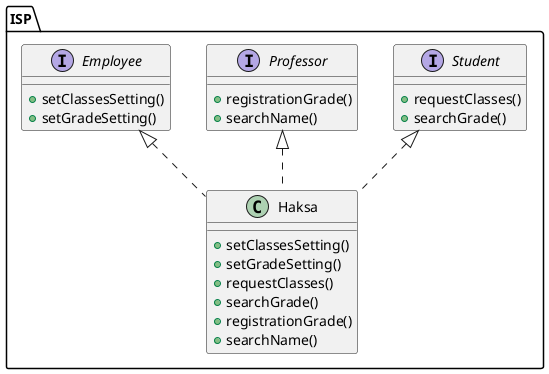 @startuml
package ISP {
    class Haksa implements Student, Professor, Employee{
        + setClassesSetting()
        + setGradeSetting()
        + requestClasses()
        + searchGrade()
        + registrationGrade()
        + searchName()
    }

    interface Student{
        + requestClasses()
        + searchGrade()
    }

    interface Professor{
        + registrationGrade()
        + searchName()
    }

    interface Employee{
        + setClassesSetting()
        + setGradeSetting()
    }
}

@enduml
